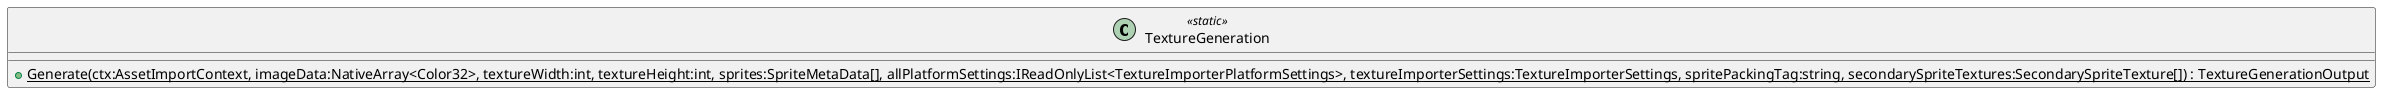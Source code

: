 @startuml
class TextureGeneration <<static>> {
    + {static} Generate(ctx:AssetImportContext, imageData:NativeArray<Color32>, textureWidth:int, textureHeight:int, sprites:SpriteMetaData[], allPlatformSettings:IReadOnlyList<TextureImporterPlatformSettings>, textureImporterSettings:TextureImporterSettings, spritePackingTag:string, secondarySpriteTextures:SecondarySpriteTexture[]) : TextureGenerationOutput
}
@enduml
